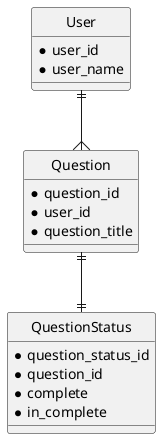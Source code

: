 @startuml

hide circle

entity "User" {
  *user_id
  *user_name
}

entity "Question" {
  *question_id
  *user_id
  *question_title
}

entity "QuestionStatus" {
  *question_status_id
  *question_id
  *complete
  *in_complete
}

User||--{Question
Question||--||QuestionStatus

@enduml